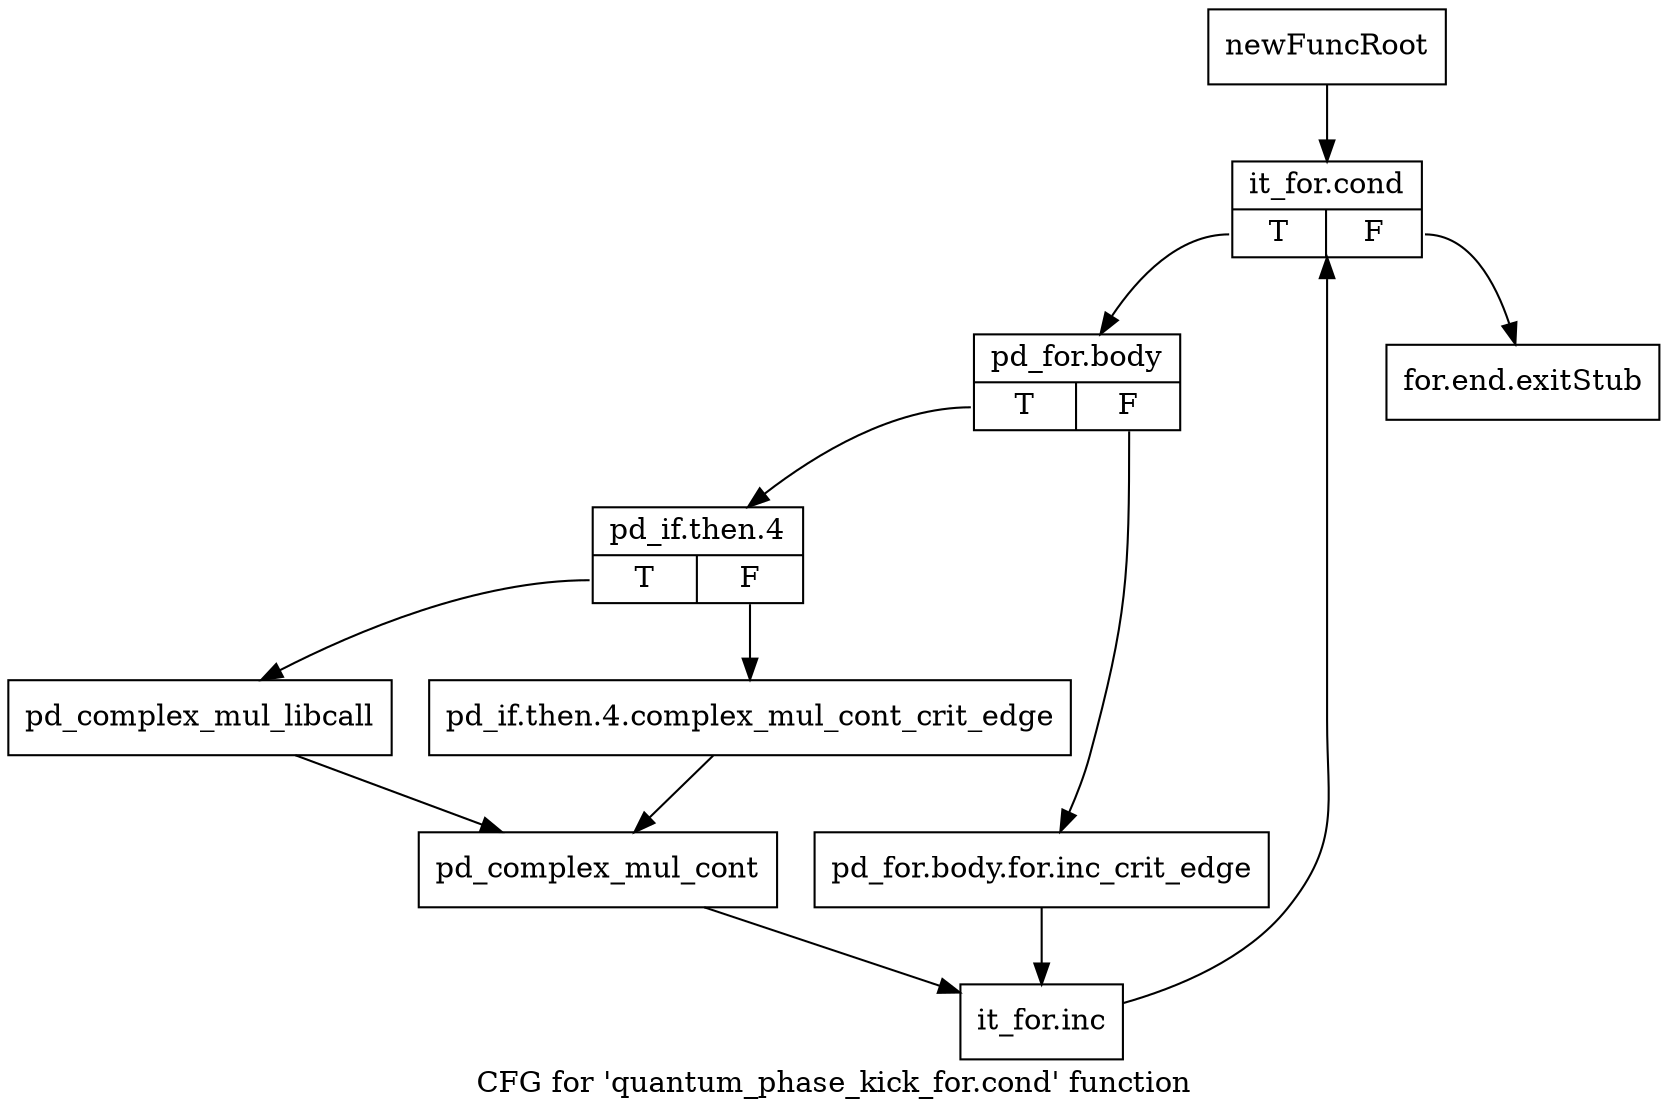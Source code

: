 digraph "CFG for 'quantum_phase_kick_for.cond' function" {
	label="CFG for 'quantum_phase_kick_for.cond' function";

	Node0x16b86c0 [shape=record,label="{newFuncRoot}"];
	Node0x16b86c0 -> Node0x16b8760;
	Node0x16b8710 [shape=record,label="{for.end.exitStub}"];
	Node0x16b8760 [shape=record,label="{it_for.cond|{<s0>T|<s1>F}}"];
	Node0x16b8760:s0 -> Node0x16b87b0;
	Node0x16b8760:s1 -> Node0x16b8710;
	Node0x16b87b0 [shape=record,label="{pd_for.body|{<s0>T|<s1>F}}"];
	Node0x16b87b0:s0 -> Node0x16b8850;
	Node0x16b87b0:s1 -> Node0x16b8800;
	Node0x16b8800 [shape=record,label="{pd_for.body.for.inc_crit_edge}"];
	Node0x16b8800 -> Node0x16b8990;
	Node0x16b8850 [shape=record,label="{pd_if.then.4|{<s0>T|<s1>F}}"];
	Node0x16b8850:s0 -> Node0x16b88f0;
	Node0x16b8850:s1 -> Node0x16b88a0;
	Node0x16b88a0 [shape=record,label="{pd_if.then.4.complex_mul_cont_crit_edge}"];
	Node0x16b88a0 -> Node0x16b8940;
	Node0x16b88f0 [shape=record,label="{pd_complex_mul_libcall}"];
	Node0x16b88f0 -> Node0x16b8940;
	Node0x16b8940 [shape=record,label="{pd_complex_mul_cont}"];
	Node0x16b8940 -> Node0x16b8990;
	Node0x16b8990 [shape=record,label="{it_for.inc}"];
	Node0x16b8990 -> Node0x16b8760;
}
